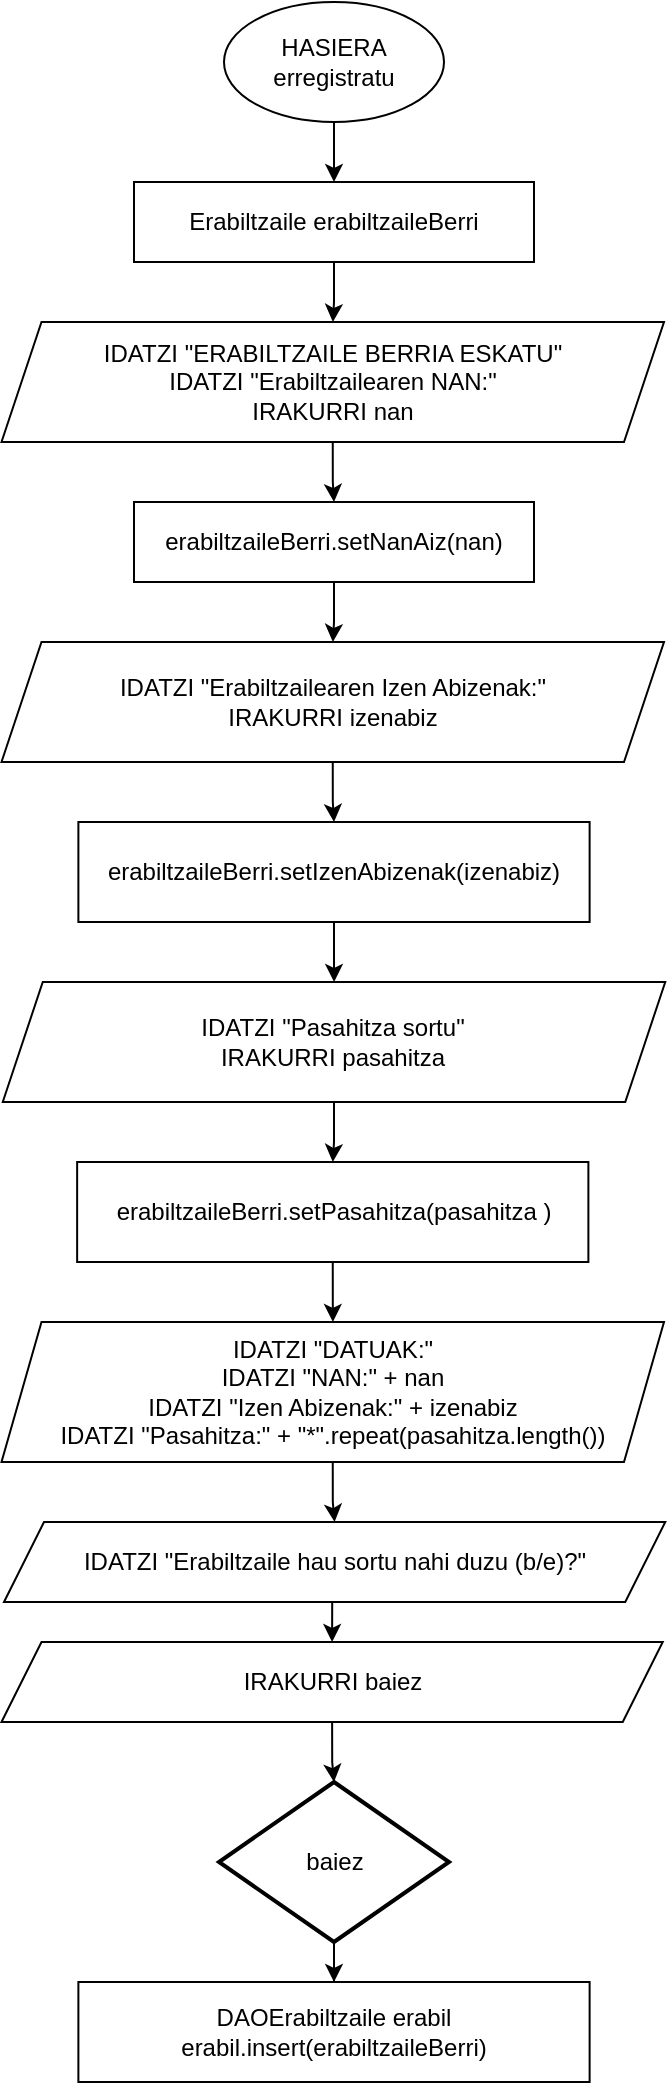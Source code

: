 <mxfile version="16.0.3" type="device"><diagram id="C5RBs43oDa-KdzZeNtuy" name="Page-1"><mxGraphModel dx="1345" dy="548" grid="1" gridSize="10" guides="1" tooltips="1" connect="1" arrows="1" fold="1" page="1" pageScale="1" pageWidth="827" pageHeight="1169" math="0" shadow="0"><root><mxCell id="WIyWlLk6GJQsqaUBKTNV-0"/><mxCell id="WIyWlLk6GJQsqaUBKTNV-1" parent="WIyWlLk6GJQsqaUBKTNV-0"/><mxCell id="qmmW_ghsB0CMLIKKhXyC-4" style="edgeStyle=orthogonalEdgeStyle;rounded=0;orthogonalLoop=1;jettySize=auto;html=1;exitX=0.5;exitY=1;exitDx=0;exitDy=0;" edge="1" parent="WIyWlLk6GJQsqaUBKTNV-1" source="qmmW_ghsB0CMLIKKhXyC-0" target="qmmW_ghsB0CMLIKKhXyC-1"><mxGeometry relative="1" as="geometry"/></mxCell><mxCell id="qmmW_ghsB0CMLIKKhXyC-0" value="HASIERA erregistratu" style="ellipse;whiteSpace=wrap;html=1;" vertex="1" parent="WIyWlLk6GJQsqaUBKTNV-1"><mxGeometry x="170" y="50" width="110" height="60" as="geometry"/></mxCell><mxCell id="qmmW_ghsB0CMLIKKhXyC-5" style="edgeStyle=orthogonalEdgeStyle;rounded=0;orthogonalLoop=1;jettySize=auto;html=1;exitX=0.5;exitY=1;exitDx=0;exitDy=0;" edge="1" parent="WIyWlLk6GJQsqaUBKTNV-1" source="qmmW_ghsB0CMLIKKhXyC-1" target="qmmW_ghsB0CMLIKKhXyC-2"><mxGeometry relative="1" as="geometry"/></mxCell><mxCell id="qmmW_ghsB0CMLIKKhXyC-1" value="Erabiltzaile erabiltzaileBerri" style="rounded=0;whiteSpace=wrap;html=1;" vertex="1" parent="WIyWlLk6GJQsqaUBKTNV-1"><mxGeometry x="125" y="140" width="200" height="40" as="geometry"/></mxCell><mxCell id="qmmW_ghsB0CMLIKKhXyC-6" style="edgeStyle=orthogonalEdgeStyle;rounded=0;orthogonalLoop=1;jettySize=auto;html=1;exitX=0.5;exitY=1;exitDx=0;exitDy=0;" edge="1" parent="WIyWlLk6GJQsqaUBKTNV-1" source="qmmW_ghsB0CMLIKKhXyC-2" target="qmmW_ghsB0CMLIKKhXyC-3"><mxGeometry relative="1" as="geometry"/></mxCell><mxCell id="qmmW_ghsB0CMLIKKhXyC-2" value="IDATZI &quot;ERABILTZAILE BERRIA ESKATU&quot;&lt;br&gt;IDATZI &quot;Erabiltzailearen NAN:&quot;&lt;br&gt;IRAKURRI nan" style="shape=parallelogram;perimeter=parallelogramPerimeter;whiteSpace=wrap;html=1;fixedSize=1;" vertex="1" parent="WIyWlLk6GJQsqaUBKTNV-1"><mxGeometry x="58.75" y="210" width="331.25" height="60" as="geometry"/></mxCell><mxCell id="qmmW_ghsB0CMLIKKhXyC-9" style="edgeStyle=orthogonalEdgeStyle;rounded=0;orthogonalLoop=1;jettySize=auto;html=1;exitX=0.5;exitY=1;exitDx=0;exitDy=0;" edge="1" parent="WIyWlLk6GJQsqaUBKTNV-1" source="qmmW_ghsB0CMLIKKhXyC-3" target="qmmW_ghsB0CMLIKKhXyC-7"><mxGeometry relative="1" as="geometry"/></mxCell><mxCell id="qmmW_ghsB0CMLIKKhXyC-3" value="erabiltzaileBerri.setNanAiz(nan)" style="rounded=0;whiteSpace=wrap;html=1;" vertex="1" parent="WIyWlLk6GJQsqaUBKTNV-1"><mxGeometry x="125" y="300" width="200" height="40" as="geometry"/></mxCell><mxCell id="qmmW_ghsB0CMLIKKhXyC-10" style="edgeStyle=orthogonalEdgeStyle;rounded=0;orthogonalLoop=1;jettySize=auto;html=1;exitX=0.5;exitY=1;exitDx=0;exitDy=0;" edge="1" parent="WIyWlLk6GJQsqaUBKTNV-1" source="qmmW_ghsB0CMLIKKhXyC-7" target="qmmW_ghsB0CMLIKKhXyC-8"><mxGeometry relative="1" as="geometry"/></mxCell><mxCell id="qmmW_ghsB0CMLIKKhXyC-7" value="IDATZI &quot;Erabiltzailearen Izen Abizenak:&quot;&lt;br&gt;IRAKURRI izenabiz" style="shape=parallelogram;perimeter=parallelogramPerimeter;whiteSpace=wrap;html=1;fixedSize=1;" vertex="1" parent="WIyWlLk6GJQsqaUBKTNV-1"><mxGeometry x="58.75" y="370" width="331.25" height="60" as="geometry"/></mxCell><mxCell id="qmmW_ghsB0CMLIKKhXyC-20" style="edgeStyle=orthogonalEdgeStyle;rounded=0;orthogonalLoop=1;jettySize=auto;html=1;exitX=0.5;exitY=1;exitDx=0;exitDy=0;" edge="1" parent="WIyWlLk6GJQsqaUBKTNV-1" source="qmmW_ghsB0CMLIKKhXyC-8" target="qmmW_ghsB0CMLIKKhXyC-11"><mxGeometry relative="1" as="geometry"/></mxCell><mxCell id="qmmW_ghsB0CMLIKKhXyC-8" value="erabiltzaileBerri.setIzenAbizenak(izenabiz)" style="rounded=0;whiteSpace=wrap;html=1;" vertex="1" parent="WIyWlLk6GJQsqaUBKTNV-1"><mxGeometry x="97.19" y="460" width="255.62" height="50" as="geometry"/></mxCell><mxCell id="qmmW_ghsB0CMLIKKhXyC-21" style="edgeStyle=orthogonalEdgeStyle;rounded=0;orthogonalLoop=1;jettySize=auto;html=1;exitX=0.5;exitY=1;exitDx=0;exitDy=0;" edge="1" parent="WIyWlLk6GJQsqaUBKTNV-1" source="qmmW_ghsB0CMLIKKhXyC-11" target="qmmW_ghsB0CMLIKKhXyC-13"><mxGeometry relative="1" as="geometry"/></mxCell><mxCell id="qmmW_ghsB0CMLIKKhXyC-11" value="IDATZI &quot;Pasahitza sortu&quot;&lt;br&gt;IRAKURRI pasahitza" style="shape=parallelogram;perimeter=parallelogramPerimeter;whiteSpace=wrap;html=1;fixedSize=1;" vertex="1" parent="WIyWlLk6GJQsqaUBKTNV-1"><mxGeometry x="59.38" y="540" width="331.25" height="60" as="geometry"/></mxCell><mxCell id="qmmW_ghsB0CMLIKKhXyC-22" style="edgeStyle=orthogonalEdgeStyle;rounded=0;orthogonalLoop=1;jettySize=auto;html=1;exitX=0.5;exitY=1;exitDx=0;exitDy=0;" edge="1" parent="WIyWlLk6GJQsqaUBKTNV-1" source="qmmW_ghsB0CMLIKKhXyC-13" target="qmmW_ghsB0CMLIKKhXyC-14"><mxGeometry relative="1" as="geometry"/></mxCell><mxCell id="qmmW_ghsB0CMLIKKhXyC-13" value="erabiltzaileBerri.setPasahitza(pasahitza&lt;span style=&quot;white-space: pre&quot;&gt;&#9;&lt;/span&gt;)" style="rounded=0;whiteSpace=wrap;html=1;" vertex="1" parent="WIyWlLk6GJQsqaUBKTNV-1"><mxGeometry x="96.57" y="630" width="255.62" height="50" as="geometry"/></mxCell><mxCell id="qmmW_ghsB0CMLIKKhXyC-23" style="edgeStyle=orthogonalEdgeStyle;rounded=0;orthogonalLoop=1;jettySize=auto;html=1;exitX=0.5;exitY=1;exitDx=0;exitDy=0;" edge="1" parent="WIyWlLk6GJQsqaUBKTNV-1" source="qmmW_ghsB0CMLIKKhXyC-14" target="qmmW_ghsB0CMLIKKhXyC-15"><mxGeometry relative="1" as="geometry"/></mxCell><mxCell id="qmmW_ghsB0CMLIKKhXyC-14" value="IDATZI &quot;DATUAK:&quot;&lt;br&gt;IDATZI &quot;NAN:&quot; + nan&lt;br&gt;IDATZI &quot;Izen Abizenak:&quot; + izenabiz&lt;br&gt;IDATZI &quot;Pasahitza:&quot; + &quot;*&quot;.repeat(pasahitza.length())" style="shape=parallelogram;perimeter=parallelogramPerimeter;whiteSpace=wrap;html=1;fixedSize=1;" vertex="1" parent="WIyWlLk6GJQsqaUBKTNV-1"><mxGeometry x="58.75" y="710" width="331.25" height="70" as="geometry"/></mxCell><mxCell id="qmmW_ghsB0CMLIKKhXyC-25" style="edgeStyle=orthogonalEdgeStyle;rounded=0;orthogonalLoop=1;jettySize=auto;html=1;exitX=0.5;exitY=1;exitDx=0;exitDy=0;entryX=0.5;entryY=0;entryDx=0;entryDy=0;" edge="1" parent="WIyWlLk6GJQsqaUBKTNV-1" source="qmmW_ghsB0CMLIKKhXyC-15" target="qmmW_ghsB0CMLIKKhXyC-17"><mxGeometry relative="1" as="geometry"/></mxCell><mxCell id="qmmW_ghsB0CMLIKKhXyC-15" value="IDATZI &quot;Erabiltzaile hau sortu nahi duzu (b/e)?&quot;" style="shape=parallelogram;perimeter=parallelogramPerimeter;whiteSpace=wrap;html=1;fixedSize=1;" vertex="1" parent="WIyWlLk6GJQsqaUBKTNV-1"><mxGeometry x="60.01" y="810" width="330.62" height="40" as="geometry"/></mxCell><mxCell id="qmmW_ghsB0CMLIKKhXyC-26" style="edgeStyle=orthogonalEdgeStyle;rounded=0;orthogonalLoop=1;jettySize=auto;html=1;exitX=0.5;exitY=1;exitDx=0;exitDy=0;" edge="1" parent="WIyWlLk6GJQsqaUBKTNV-1" source="qmmW_ghsB0CMLIKKhXyC-17" target="qmmW_ghsB0CMLIKKhXyC-18"><mxGeometry relative="1" as="geometry"/></mxCell><mxCell id="qmmW_ghsB0CMLIKKhXyC-17" value="IRAKURRI baiez" style="shape=parallelogram;perimeter=parallelogramPerimeter;whiteSpace=wrap;html=1;fixedSize=1;" vertex="1" parent="WIyWlLk6GJQsqaUBKTNV-1"><mxGeometry x="58.75" y="870" width="330.62" height="40" as="geometry"/></mxCell><mxCell id="qmmW_ghsB0CMLIKKhXyC-27" style="edgeStyle=orthogonalEdgeStyle;rounded=0;orthogonalLoop=1;jettySize=auto;html=1;exitX=0.5;exitY=1;exitDx=0;exitDy=0;exitPerimeter=0;" edge="1" parent="WIyWlLk6GJQsqaUBKTNV-1" source="qmmW_ghsB0CMLIKKhXyC-18" target="qmmW_ghsB0CMLIKKhXyC-19"><mxGeometry relative="1" as="geometry"/></mxCell><mxCell id="qmmW_ghsB0CMLIKKhXyC-18" value="baiez" style="strokeWidth=2;html=1;shape=mxgraph.flowchart.decision;whiteSpace=wrap;" vertex="1" parent="WIyWlLk6GJQsqaUBKTNV-1"><mxGeometry x="167.5" y="940" width="115" height="80" as="geometry"/></mxCell><mxCell id="qmmW_ghsB0CMLIKKhXyC-19" value="DAOErabiltzaile erabil&lt;br&gt;erabil.insert(erabiltzaileBerri)" style="rounded=0;whiteSpace=wrap;html=1;" vertex="1" parent="WIyWlLk6GJQsqaUBKTNV-1"><mxGeometry x="97.19" y="1040" width="255.62" height="50" as="geometry"/></mxCell></root></mxGraphModel></diagram></mxfile>